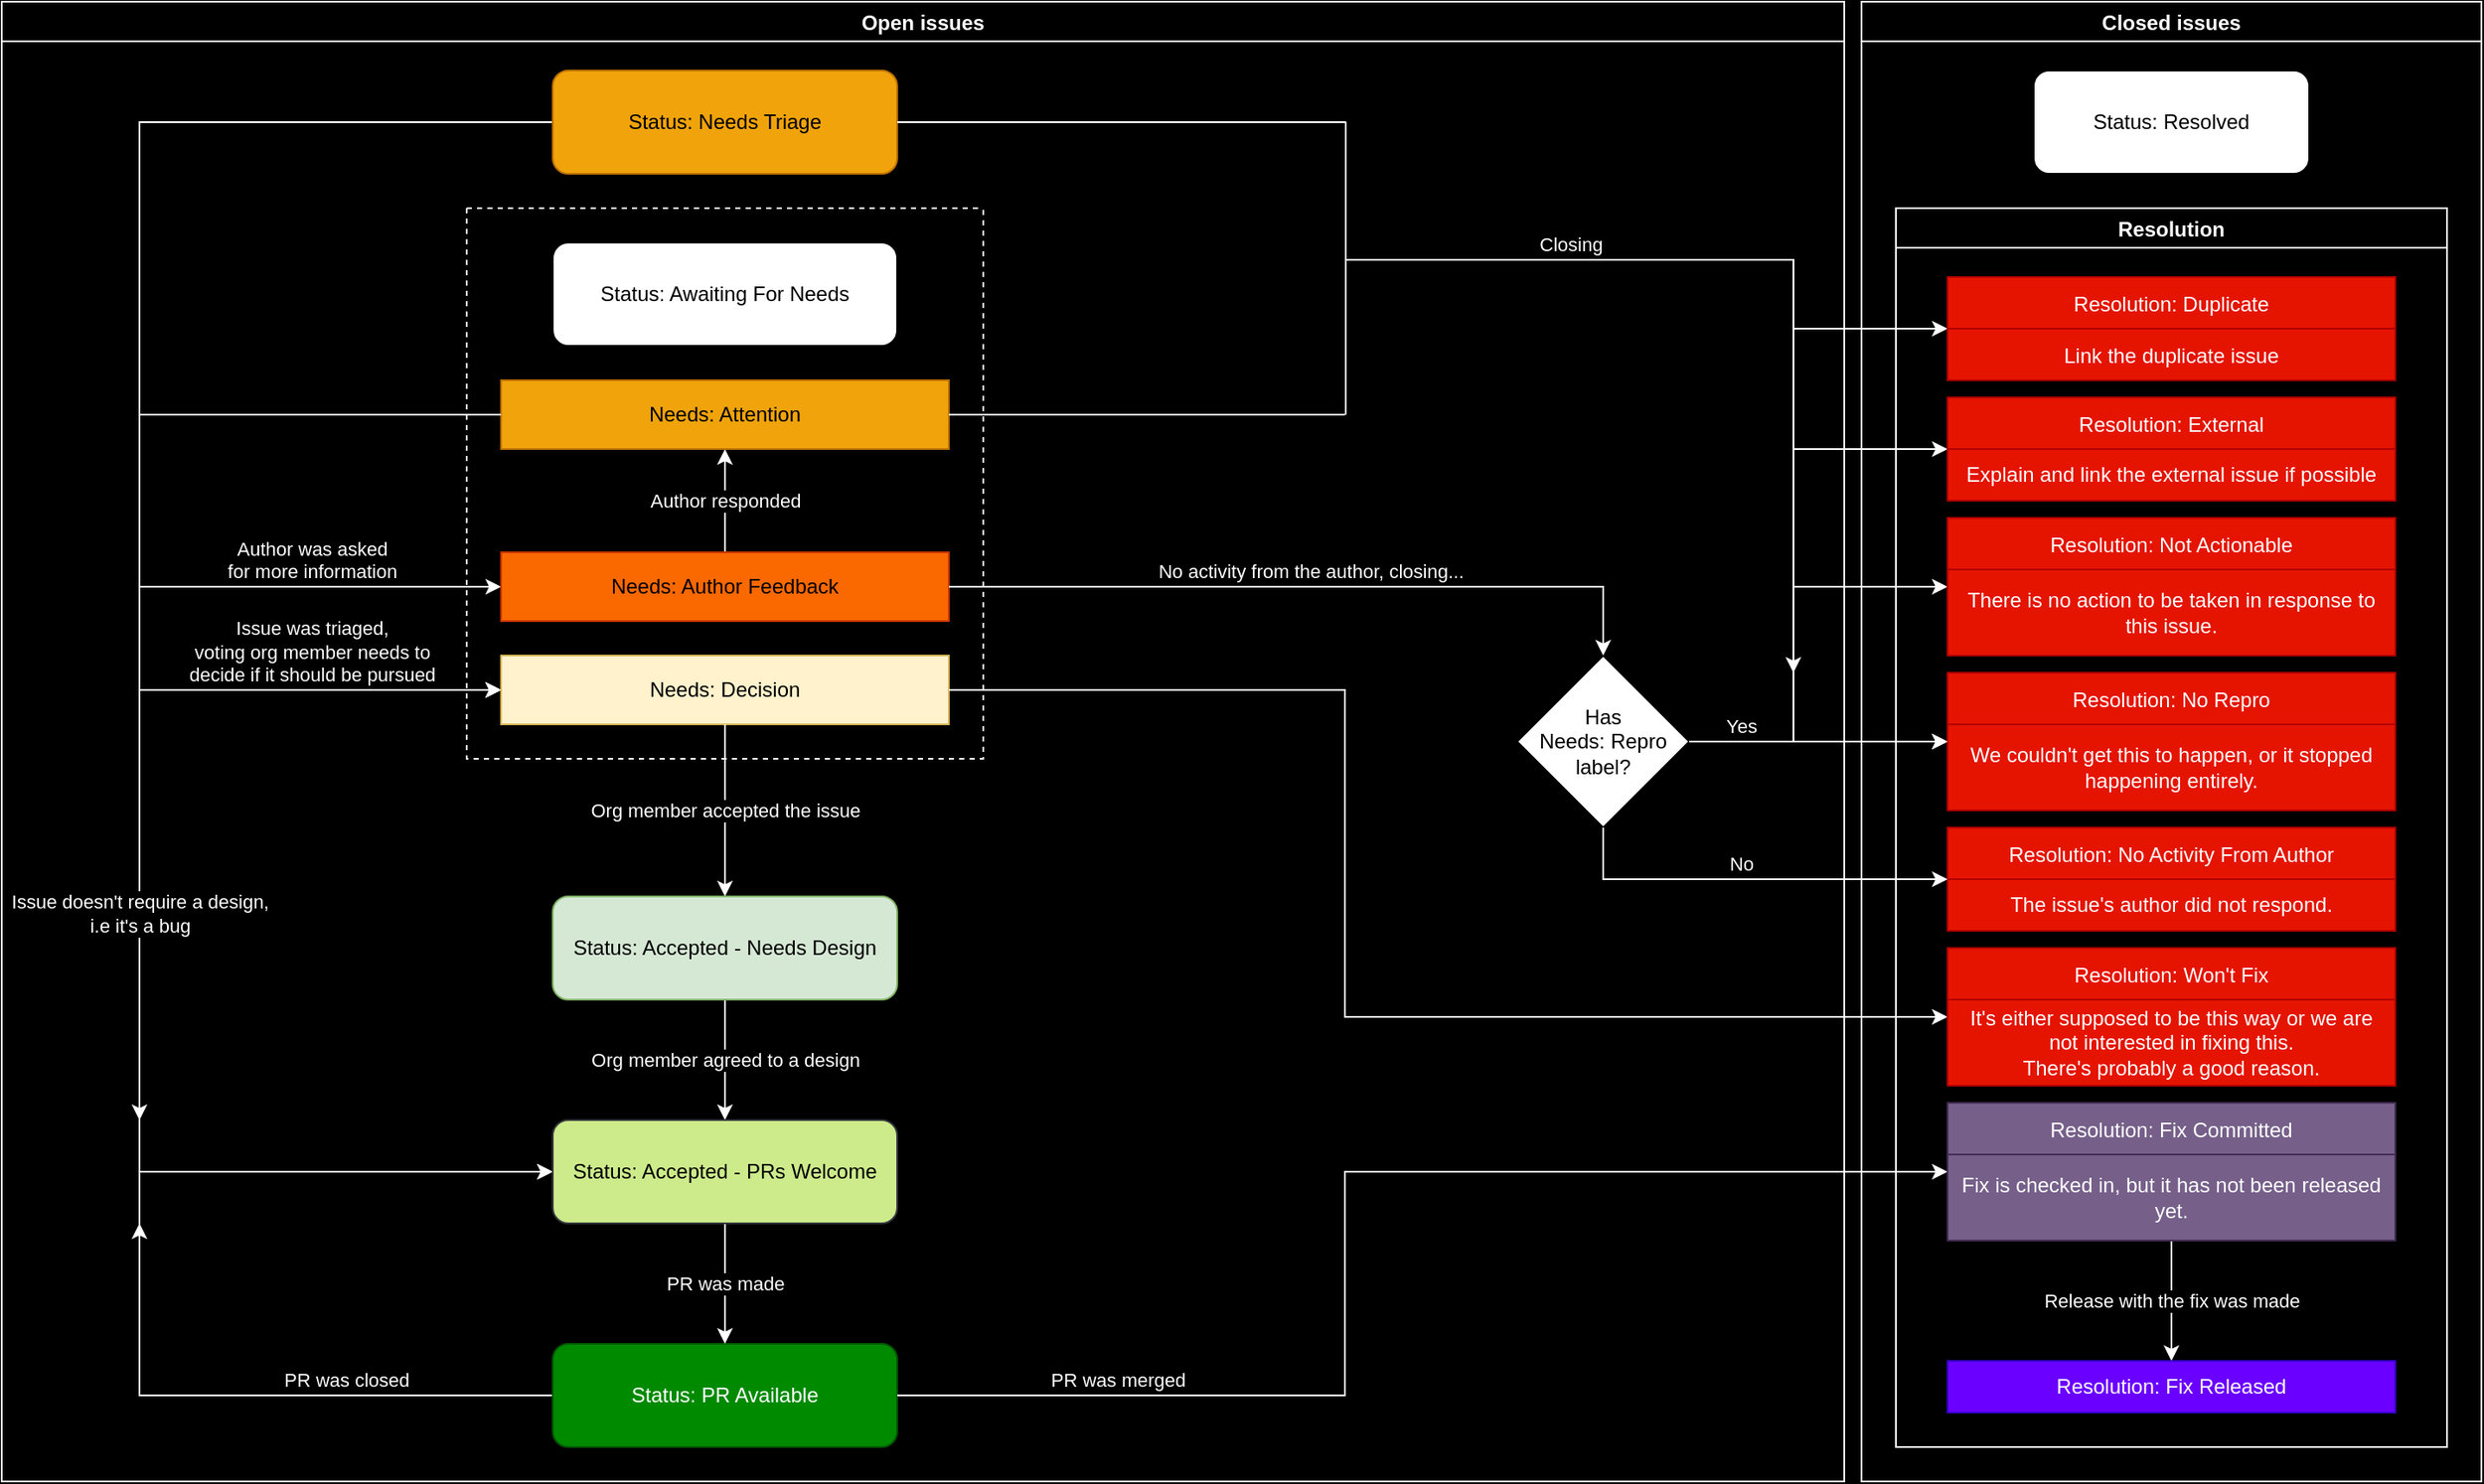 <mxfile compressed="false" version="15.1.3" type="device">
  <diagram id="C5RBs43oDa-KdzZeNtuy" name="Page-1">
    <mxGraphModel dx="2839" dy="685" grid="1" gridSize="10" guides="1" tooltips="1" connect="1" arrows="1" fold="0" page="1" pageScale="1" pageWidth="1654" pageHeight="1169" background="#000000" math="0" shadow="0">
      <root>
        <mxCell id="WIyWlLk6GJQsqaUBKTNV-0" />
        <mxCell id="WIyWlLk6GJQsqaUBKTNV-1" parent="WIyWlLk6GJQsqaUBKTNV-0" />
        <mxCell id="Q3qiTol2W-BpJyJjcWDa-0" value="Open issues" style="swimlane;swimlaneFillColor=none;fillColor=#000000;strokeColor=#FFFFFF;fontColor=#FFFFFF;" parent="WIyWlLk6GJQsqaUBKTNV-1" vertex="1">
          <mxGeometry x="-1550" y="60" width="1070" height="860" as="geometry" />
        </mxCell>
        <mxCell id="Q3qiTol2W-BpJyJjcWDa-254" style="edgeStyle=orthogonalEdgeStyle;rounded=0;orthogonalLoop=1;jettySize=auto;html=1;startArrow=none;startFill=0;endArrow=classic;endFill=1;strokeColor=#FFFFFF;" parent="Q3qiTol2W-BpJyJjcWDa-0" source="Q3qiTol2W-BpJyJjcWDa-3" target="jzrQ2CIO_tDPOhcOli7L-39" edge="1">
          <mxGeometry relative="1" as="geometry">
            <Array as="points">
              <mxPoint x="80" y="70" />
              <mxPoint x="80" y="400" />
            </Array>
            <mxPoint x="280.0" y="380" as="targetPoint" />
          </mxGeometry>
        </mxCell>
        <mxCell id="jzrQ2CIO_tDPOhcOli7L-44" value="" style="swimlane;startSize=0;dashed=1;fillColor=#F0A30A;verticalAlign=top;strokeColor=#FFFFFF;" parent="Q3qiTol2W-BpJyJjcWDa-0" vertex="1">
          <mxGeometry x="270" y="120" width="300" height="320" as="geometry" />
        </mxCell>
        <mxCell id="jzrQ2CIO_tDPOhcOli7L-37" value="Author responded" style="edgeStyle=orthogonalEdgeStyle;rounded=0;orthogonalLoop=1;jettySize=auto;html=1;startArrow=none;startFill=0;endArrow=classic;endFill=1;align=center;labelBackgroundColor=#000000;fontColor=#FFFFFF;strokeColor=#FFFFFF;" parent="jzrQ2CIO_tDPOhcOli7L-44" source="jzrQ2CIO_tDPOhcOli7L-34" target="jzrQ2CIO_tDPOhcOli7L-33" edge="1">
          <mxGeometry relative="1" as="geometry">
            <Array as="points" />
            <mxPoint x="110" y="223" as="sourcePoint" />
            <mxPoint x="109.5" y="153" as="targetPoint" />
          </mxGeometry>
        </mxCell>
        <mxCell id="Q3qiTol2W-BpJyJjcWDa-215" value="Issue was triaged,&lt;br&gt;voting org member needs to&lt;br&gt;decide if it should be pursued" style="edgeStyle=orthogonalEdgeStyle;rounded=0;orthogonalLoop=1;jettySize=auto;html=1;startArrow=none;startFill=0;endArrow=classic;endFill=1;labelBackgroundColor=#000000;jumpStyle=gap;verticalAlign=bottom;fontColor=#FFFFFF;strokeColor=#FFFFFF;" parent="jzrQ2CIO_tDPOhcOli7L-44" source="jzrQ2CIO_tDPOhcOli7L-33" target="jzrQ2CIO_tDPOhcOli7L-39" edge="1">
          <mxGeometry x="0.621" relative="1" as="geometry">
            <Array as="points">
              <mxPoint x="-190" y="120" />
              <mxPoint x="-190" y="280" />
            </Array>
            <mxPoint x="10.0" y="40" as="sourcePoint" />
            <mxPoint x="10.0" y="270" as="targetPoint" />
            <mxPoint as="offset" />
          </mxGeometry>
        </mxCell>
        <mxCell id="Q3qiTol2W-BpJyJjcWDa-214" value="Author was asked&lt;br&gt;for more information" style="edgeStyle=orthogonalEdgeStyle;rounded=0;orthogonalLoop=1;jettySize=auto;startArrow=none;startFill=0;endArrow=classic;endFill=1;labelBackgroundColor=#000000;html=1;verticalAlign=bottom;spacing=2;spacingTop=0;strokeWidth=1;sketch=0;fontColor=#FFFFFF;strokeColor=#FFFFFF;" parent="jzrQ2CIO_tDPOhcOli7L-44" source="jzrQ2CIO_tDPOhcOli7L-33" target="jzrQ2CIO_tDPOhcOli7L-34" edge="1">
          <mxGeometry x="0.577" relative="1" as="geometry">
            <Array as="points">
              <mxPoint x="-190" y="120" />
              <mxPoint x="-190" y="220" />
            </Array>
            <mxPoint x="10.0" y="40" as="sourcePoint" />
            <mxPoint x="10.0" y="170" as="targetPoint" />
            <mxPoint as="offset" />
          </mxGeometry>
        </mxCell>
        <mxCell id="jzrQ2CIO_tDPOhcOli7L-32" value="Status: Awaiting For Needs" style="rounded=1;whiteSpace=wrap;html=1;" parent="jzrQ2CIO_tDPOhcOli7L-44" vertex="1">
          <mxGeometry x="50" y="20" width="200" height="60" as="geometry" />
        </mxCell>
        <mxCell id="jzrQ2CIO_tDPOhcOli7L-33" value="Needs: Attention" style="rounded=0;whiteSpace=wrap;html=1;strokeColor=#BD7000;fillColor=#f0a30a;fontColor=#000000;" parent="jzrQ2CIO_tDPOhcOli7L-44" vertex="1">
          <mxGeometry x="20" y="100" width="260" height="40" as="geometry" />
        </mxCell>
        <mxCell id="jzrQ2CIO_tDPOhcOli7L-34" value="Needs: Author Feedback" style="rounded=0;whiteSpace=wrap;html=1;strokeColor=#C73500;fillColor=#fa6800;fontColor=#000000;" parent="jzrQ2CIO_tDPOhcOli7L-44" vertex="1">
          <mxGeometry x="20" y="200" width="260" height="40" as="geometry" />
        </mxCell>
        <mxCell id="jzrQ2CIO_tDPOhcOli7L-39" value="Needs: Decision" style="rounded=0;whiteSpace=wrap;html=1;strokeColor=#d6b656;fillColor=#fff2cc;" parent="jzrQ2CIO_tDPOhcOli7L-44" vertex="1">
          <mxGeometry x="20" y="260" width="260" height="40" as="geometry" />
        </mxCell>
        <mxCell id="Q3qiTol2W-BpJyJjcWDa-131" value="Org member agreed to a design" style="edgeStyle=orthogonalEdgeStyle;rounded=0;orthogonalLoop=1;jettySize=auto;html=1;startArrow=none;startFill=0;endArrow=classic;endFill=1;labelBackgroundColor=#000000;align=center;labelBorderColor=none;fontColor=#FFFFFF;strokeColor=#FFFFFF;" parent="Q3qiTol2W-BpJyJjcWDa-0" source="Q3qiTol2W-BpJyJjcWDa-104" target="Q3qiTol2W-BpJyJjcWDa-106" edge="1">
          <mxGeometry relative="1" as="geometry">
            <Array as="points">
              <mxPoint x="420" y="590" />
              <mxPoint x="420" y="590" />
            </Array>
          </mxGeometry>
        </mxCell>
        <mxCell id="Q3qiTol2W-BpJyJjcWDa-130" value="Org member accepted the issue" style="edgeStyle=orthogonalEdgeStyle;rounded=0;orthogonalLoop=1;jettySize=auto;html=1;startArrow=none;startFill=0;endArrow=classic;endFill=1;labelBackgroundColor=#000000;align=center;fontColor=#FFFFFF;strokeColor=#FFFFFF;" parent="Q3qiTol2W-BpJyJjcWDa-0" source="jzrQ2CIO_tDPOhcOli7L-39" target="Q3qiTol2W-BpJyJjcWDa-104" edge="1">
          <mxGeometry relative="1" as="geometry">
            <mxPoint x="380.0" y="410" as="sourcePoint" />
          </mxGeometry>
        </mxCell>
        <mxCell id="Q3qiTol2W-BpJyJjcWDa-255" style="edgeStyle=orthogonalEdgeStyle;rounded=0;orthogonalLoop=1;jettySize=auto;html=1;startArrow=none;startFill=0;endArrow=classic;endFill=1;strokeColor=#FFFFFF;" parent="Q3qiTol2W-BpJyJjcWDa-0" source="Q3qiTol2W-BpJyJjcWDa-3" target="jzrQ2CIO_tDPOhcOli7L-39" edge="1">
          <mxGeometry relative="1" as="geometry">
            <Array as="points">
              <mxPoint x="80" y="70" />
              <mxPoint x="80" y="400" />
            </Array>
            <mxPoint x="280.0" y="380" as="targetPoint" />
          </mxGeometry>
        </mxCell>
        <mxCell id="3FdBOQNyyEDkdMjbaW7A-5" value="" style="endArrow=classic;html=1;strokeColor=#FFFFFF;" parent="Q3qiTol2W-BpJyJjcWDa-0" edge="1">
          <mxGeometry width="50" height="50" relative="1" as="geometry">
            <mxPoint x="80" y="750" as="sourcePoint" />
            <mxPoint x="80" y="710" as="targetPoint" />
          </mxGeometry>
        </mxCell>
        <mxCell id="pXcZXXnZQTXNqlQjNHCz-4" value="" style="endArrow=classic;html=1;strokeColor=#FFFFFF;" parent="Q3qiTol2W-BpJyJjcWDa-0" edge="1">
          <mxGeometry width="50" height="50" relative="1" as="geometry">
            <mxPoint x="80" y="600" as="sourcePoint" />
            <mxPoint x="80" y="650" as="targetPoint" />
          </mxGeometry>
        </mxCell>
        <mxCell id="Q3qiTol2W-BpJyJjcWDa-244" style="edgeStyle=orthogonalEdgeStyle;rounded=0;orthogonalLoop=1;jettySize=auto;html=1;startArrow=none;startFill=0;endArrow=classic;endFill=1;strokeColor=#FFFFFF;" parent="Q3qiTol2W-BpJyJjcWDa-0" source="Q3qiTol2W-BpJyJjcWDa-3" target="Q3qiTol2W-BpJyJjcWDa-106" edge="1">
          <mxGeometry relative="1" as="geometry">
            <Array as="points">
              <mxPoint x="80" y="70" />
              <mxPoint x="80" y="680" />
            </Array>
          </mxGeometry>
        </mxCell>
        <mxCell id="Q3qiTol2W-BpJyJjcWDa-216" value="Issue doesn&#39;t require a design,&lt;br&gt;i.e it&#39;s a bug" style="edgeStyle=orthogonalEdgeStyle;rounded=0;orthogonalLoop=1;jettySize=auto;html=1;startArrow=none;startFill=0;endArrow=classic;endFill=1;verticalAlign=middle;align=center;labelBackgroundColor=#000000;fontColor=#FFFFFF;strokeColor=#FFFFFF;" parent="Q3qiTol2W-BpJyJjcWDa-0" source="jzrQ2CIO_tDPOhcOli7L-33" target="Q3qiTol2W-BpJyJjcWDa-106" edge="1">
          <mxGeometry x="0.124" relative="1" as="geometry">
            <Array as="points">
              <mxPoint x="80" y="240" />
              <mxPoint x="80" y="680" />
            </Array>
            <mxPoint x="280.0" y="150" as="sourcePoint" />
            <mxPoint as="offset" />
          </mxGeometry>
        </mxCell>
        <mxCell id="pXcZXXnZQTXNqlQjNHCz-5" value="PR was closed" style="edgeStyle=orthogonalEdgeStyle;rounded=0;orthogonalLoop=1;jettySize=auto;html=1;sourcePerimeterSpacing=0;targetPerimeterSpacing=0;shadow=0;sketch=0;endArrow=none;endFill=0;align=center;labelBackgroundColor=#000000;fontColor=#FFFFFF;strokeColor=#FFFFFF;verticalAlign=bottom;" parent="Q3qiTol2W-BpJyJjcWDa-0" source="Q3qiTol2W-BpJyJjcWDa-90" target="Q3qiTol2W-BpJyJjcWDa-106" edge="1">
          <mxGeometry x="-0.607" relative="1" as="geometry">
            <mxPoint x="140" y="640" as="targetPoint" />
            <Array as="points">
              <mxPoint x="80" y="810" />
              <mxPoint x="80" y="680" />
            </Array>
            <mxPoint as="offset" />
          </mxGeometry>
        </mxCell>
        <mxCell id="Q3qiTol2W-BpJyJjcWDa-3" value="Status: Needs Triage" style="rounded=1;whiteSpace=wrap;html=1;fillColor=#f0a30a;strokeColor=#BD7000;fontColor=#000000;" parent="Q3qiTol2W-BpJyJjcWDa-0" vertex="1">
          <mxGeometry x="320" y="40" width="200" height="60" as="geometry" />
        </mxCell>
        <mxCell id="Q3qiTol2W-BpJyJjcWDa-74" style="edgeStyle=orthogonalEdgeStyle;rounded=0;orthogonalLoop=1;jettySize=auto;html=1;exitX=0.5;exitY=1;exitDx=0;exitDy=0;startArrow=none;startFill=0;endArrow=none;endFill=0;strokeColor=#000000;" parent="Q3qiTol2W-BpJyJjcWDa-0" edge="1">
          <mxGeometry relative="1" as="geometry">
            <mxPoint x="380.0" y="184" as="sourcePoint" />
            <mxPoint x="380.0" y="184" as="targetPoint" />
          </mxGeometry>
        </mxCell>
        <mxCell id="Q3qiTol2W-BpJyJjcWDa-90" value="Status: PR Available" style="rounded=1;whiteSpace=wrap;html=1;strokeColor=#005700;fontColor=#ffffff;fillColor=#008a00;" parent="Q3qiTol2W-BpJyJjcWDa-0" vertex="1">
          <mxGeometry x="320" y="780" width="200" height="60" as="geometry" />
        </mxCell>
        <mxCell id="Q3qiTol2W-BpJyJjcWDa-104" value="Status: Accepted - Needs Design" style="rounded=1;whiteSpace=wrap;html=1;fillColor=#d5e8d4;strokeColor=#82b366;" parent="Q3qiTol2W-BpJyJjcWDa-0" vertex="1">
          <mxGeometry x="320" y="520" width="200" height="60" as="geometry" />
        </mxCell>
        <mxCell id="FYPmYQ2dvO4enf-8tB41-0" value="PR was made" style="edgeStyle=orthogonalEdgeStyle;rounded=0;orthogonalLoop=1;jettySize=auto;html=1;strokeColor=#FFFFFF;labelBackgroundColor=#000000;fontColor=#FFFFFF;" parent="Q3qiTol2W-BpJyJjcWDa-0" source="Q3qiTol2W-BpJyJjcWDa-106" target="Q3qiTol2W-BpJyJjcWDa-90" edge="1">
          <mxGeometry relative="1" as="geometry" />
        </mxCell>
        <mxCell id="Q3qiTol2W-BpJyJjcWDa-106" value="Status: Accepted - PRs Welcome" style="rounded=1;whiteSpace=wrap;html=1;fillColor=#cdeb8b;strokeColor=#36393d;" parent="Q3qiTol2W-BpJyJjcWDa-0" vertex="1">
          <mxGeometry x="320" y="650" width="200" height="60" as="geometry" />
        </mxCell>
        <mxCell id="jzrQ2CIO_tDPOhcOli7L-7" value="Has&lt;br&gt;Needs: Repro&lt;br&gt;label?" style="rhombus;whiteSpace=wrap;html=1;" parent="Q3qiTol2W-BpJyJjcWDa-0" vertex="1">
          <mxGeometry x="880" y="380" width="100" height="100" as="geometry" />
        </mxCell>
        <mxCell id="jzrQ2CIO_tDPOhcOli7L-8" value="No activity from the author, closing..." style="edgeStyle=orthogonalEdgeStyle;rounded=0;orthogonalLoop=1;jettySize=auto;html=1;verticalAlign=bottom;labelBackgroundColor=#000000;fontColor=#FFFFFF;strokeColor=#FFFFFF;" parent="Q3qiTol2W-BpJyJjcWDa-0" source="jzrQ2CIO_tDPOhcOli7L-34" target="jzrQ2CIO_tDPOhcOli7L-7" edge="1">
          <mxGeometry relative="1" as="geometry">
            <mxPoint x="560" y="280" as="sourcePoint" />
          </mxGeometry>
        </mxCell>
        <mxCell id="Q3qiTol2W-BpJyJjcWDa-193" style="edgeStyle=orthogonalEdgeStyle;rounded=0;orthogonalLoop=1;jettySize=auto;html=1;startArrow=none;startFill=0;endArrow=classic;endFill=1;strokeColor=#FFFFFF;" parent="WIyWlLk6GJQsqaUBKTNV-1" source="jzrQ2CIO_tDPOhcOli7L-39" target="Q3qiTol2W-BpJyJjcWDa-44" edge="1">
          <mxGeometry relative="1" as="geometry">
            <Array as="points">
              <mxPoint x="-770" y="460" />
              <mxPoint x="-770" y="650" />
            </Array>
            <mxPoint x="-990" y="440" as="sourcePoint" />
          </mxGeometry>
        </mxCell>
        <mxCell id="Q3qiTol2W-BpJyJjcWDa-168" value="PR was merged" style="edgeStyle=orthogonalEdgeStyle;rounded=0;orthogonalLoop=1;jettySize=auto;html=1;startArrow=none;startFill=0;endArrow=classic;endFill=1;labelBackgroundColor=#000000;verticalAlign=bottom;fontColor=#FFFFFF;strokeColor=#FFFFFF;" parent="WIyWlLk6GJQsqaUBKTNV-1" source="Q3qiTol2W-BpJyJjcWDa-90" target="Q3qiTol2W-BpJyJjcWDa-32" edge="1">
          <mxGeometry x="-0.653" relative="1" as="geometry">
            <Array as="points">
              <mxPoint x="-770" y="870" />
              <mxPoint x="-770" y="740" />
            </Array>
            <mxPoint x="-500" y="699" as="targetPoint" />
            <mxPoint x="-1" as="offset" />
          </mxGeometry>
        </mxCell>
        <mxCell id="jzrQ2CIO_tDPOhcOli7L-20" style="edgeStyle=orthogonalEdgeStyle;rounded=0;orthogonalLoop=1;jettySize=auto;html=1;endArrow=classic;endFill=1;strokeColor=#FFFFFF;" parent="WIyWlLk6GJQsqaUBKTNV-1" source="jzrQ2CIO_tDPOhcOli7L-14" target="jzrQ2CIO_tDPOhcOli7L-0" edge="1">
          <mxGeometry relative="1" as="geometry">
            <Array as="points">
              <mxPoint x="-509" y="400" />
            </Array>
          </mxGeometry>
        </mxCell>
        <mxCell id="jzrQ2CIO_tDPOhcOli7L-48" value="" style="endArrow=classic;html=1;strokeColor=#FFFFFF;" parent="WIyWlLk6GJQsqaUBKTNV-1" edge="1">
          <mxGeometry width="50" height="50" relative="1" as="geometry">
            <mxPoint x="-509.55" y="400" as="sourcePoint" />
            <mxPoint x="-509.55" y="450" as="targetPoint" />
          </mxGeometry>
        </mxCell>
        <mxCell id="jzrQ2CIO_tDPOhcOli7L-14" value="" style="swimlane;startSize=0;labelBackgroundColor=none;swimlaneFillColor=#FFFFFF;gradientColor=#ffffff;fillColor=none;strokeColor=none;" parent="WIyWlLk6GJQsqaUBKTNV-1" vertex="1">
          <mxGeometry x="-510" y="210" width="1" height="110" as="geometry" />
        </mxCell>
        <mxCell id="jzrQ2CIO_tDPOhcOli7L-19" style="edgeStyle=orthogonalEdgeStyle;rounded=0;orthogonalLoop=1;jettySize=auto;html=1;endArrow=classic;endFill=1;strokeColor=#FFFFFF;" parent="WIyWlLk6GJQsqaUBKTNV-1" source="jzrQ2CIO_tDPOhcOli7L-14" target="Q3qiTol2W-BpJyJjcWDa-38" edge="1">
          <mxGeometry relative="1" as="geometry">
            <Array as="points">
              <mxPoint x="-509" y="490" />
            </Array>
          </mxGeometry>
        </mxCell>
        <mxCell id="jzrQ2CIO_tDPOhcOli7L-17" style="edgeStyle=orthogonalEdgeStyle;rounded=0;orthogonalLoop=1;jettySize=auto;html=1;strokeColor=#FFFFFF;" parent="WIyWlLk6GJQsqaUBKTNV-1" source="jzrQ2CIO_tDPOhcOli7L-14" target="Q3qiTol2W-BpJyJjcWDa-28" edge="1">
          <mxGeometry relative="1" as="geometry">
            <Array as="points">
              <mxPoint x="-480" y="320" />
              <mxPoint x="-480" y="320" />
            </Array>
          </mxGeometry>
        </mxCell>
        <mxCell id="jzrQ2CIO_tDPOhcOli7L-16" style="edgeStyle=orthogonalEdgeStyle;rounded=0;orthogonalLoop=1;jettySize=auto;html=1;strokeColor=#FFFFFF;" parent="WIyWlLk6GJQsqaUBKTNV-1" source="jzrQ2CIO_tDPOhcOli7L-14" target="Q3qiTol2W-BpJyJjcWDa-22" edge="1">
          <mxGeometry relative="1" as="geometry">
            <Array as="points">
              <mxPoint x="-480" y="250" />
              <mxPoint x="-480" y="250" />
            </Array>
          </mxGeometry>
        </mxCell>
        <mxCell id="jzrQ2CIO_tDPOhcOli7L-18" value="Closing" style="edgeStyle=orthogonalEdgeStyle;rounded=0;orthogonalLoop=1;jettySize=auto;html=1;endArrow=none;endFill=0;verticalAlign=bottom;labelBackgroundColor=#000000;fontColor=#FFFFFF;labelBorderColor=none;strokeColor=#FFFFFF;" parent="WIyWlLk6GJQsqaUBKTNV-1" source="C_IROCcxeMfdCDhZcQOV-7" edge="1">
          <mxGeometry relative="1" as="geometry">
            <mxPoint x="-509" y="210" as="targetPoint" />
            <Array as="points">
              <mxPoint x="-509" y="210" />
            </Array>
          </mxGeometry>
        </mxCell>
        <mxCell id="C_IROCcxeMfdCDhZcQOV-22" style="edgeStyle=orthogonalEdgeStyle;rounded=0;orthogonalLoop=1;jettySize=auto;html=1;endArrow=none;endFill=0;entryX=0.75;entryY=0;entryDx=0;entryDy=0;strokeColor=#FFFFFF;" parent="WIyWlLk6GJQsqaUBKTNV-1" source="Q3qiTol2W-BpJyJjcWDa-3" target="C_IROCcxeMfdCDhZcQOV-7" edge="1">
          <mxGeometry relative="1" as="geometry">
            <Array as="points">
              <mxPoint x="-780" y="130" />
              <mxPoint x="-780" y="130" />
            </Array>
            <mxPoint x="-660" y="100" as="targetPoint" />
          </mxGeometry>
        </mxCell>
        <mxCell id="C_IROCcxeMfdCDhZcQOV-7" value="" style="swimlane;startSize=0;labelBackgroundColor=none;swimlaneFillColor=#FFFFFF;gradientColor=#ffffff;fillColor=none;strokeColor=none;" parent="WIyWlLk6GJQsqaUBKTNV-1" vertex="1">
          <mxGeometry x="-770" y="130" width="1" height="170" as="geometry" />
        </mxCell>
        <mxCell id="C_IROCcxeMfdCDhZcQOV-23" style="edgeStyle=orthogonalEdgeStyle;rounded=0;orthogonalLoop=1;jettySize=auto;html=1;endArrow=none;endFill=0;entryX=0;entryY=1;entryDx=0;entryDy=0;strokeColor=#FFFFFF;" parent="WIyWlLk6GJQsqaUBKTNV-1" source="jzrQ2CIO_tDPOhcOli7L-33" target="C_IROCcxeMfdCDhZcQOV-7" edge="1">
          <mxGeometry relative="1" as="geometry">
            <mxPoint x="-990" y="210" as="sourcePoint" />
            <mxPoint x="-740" y="260" as="targetPoint" />
            <Array as="points">
              <mxPoint x="-800" y="300" />
              <mxPoint x="-800" y="300" />
            </Array>
          </mxGeometry>
        </mxCell>
        <mxCell id="Q3qiTol2W-BpJyJjcWDa-8" value="Closed issues" style="swimlane;strokeColor=#FFFFFF;fillColor=#000000;fontColor=#FFFFFF;" parent="WIyWlLk6GJQsqaUBKTNV-1" vertex="1">
          <mxGeometry x="-470" y="60" width="360" height="860" as="geometry" />
        </mxCell>
        <mxCell id="Q3qiTol2W-BpJyJjcWDa-12" value="Status: Resolved" style="rounded=1;whiteSpace=wrap;html=1;" parent="Q3qiTol2W-BpJyJjcWDa-8" vertex="1">
          <mxGeometry x="100" y="40" width="160" height="60" as="geometry" />
        </mxCell>
        <mxCell id="Q3qiTol2W-BpJyJjcWDa-18" value="Resolution" style="swimlane;fontColor=#FFFFFF;fillColor=#000000;strokeColor=#FFFFFF;" parent="Q3qiTol2W-BpJyJjcWDa-8" vertex="1">
          <mxGeometry x="20" y="120" width="320" height="720" as="geometry" />
        </mxCell>
        <mxCell id="Q3qiTol2W-BpJyJjcWDa-37" value="Release with the fix was made" style="edgeStyle=orthogonalEdgeStyle;rounded=0;orthogonalLoop=1;jettySize=auto;html=1;entryX=0.5;entryY=0;entryDx=0;entryDy=0;labelBackgroundColor=#000000;align=center;fontColor=#FFFFFF;strokeColor=#FFFFFF;" parent="Q3qiTol2W-BpJyJjcWDa-18" source="Q3qiTol2W-BpJyJjcWDa-32" target="Q3qiTol2W-BpJyJjcWDa-36" edge="1">
          <mxGeometry relative="1" as="geometry" />
        </mxCell>
        <mxCell id="Q3qiTol2W-BpJyJjcWDa-22" value="Resolution: Duplicate" style="swimlane;fontStyle=0;childLayout=stackLayout;horizontal=1;startSize=30;horizontalStack=0;resizeParent=1;resizeParentMax=0;resizeLast=0;collapsible=1;marginBottom=0;swimlaneLine=1;fillColor=#e51400;strokeColor=#B20000;fontColor=#ffffff;" parent="Q3qiTol2W-BpJyJjcWDa-18" vertex="1">
          <mxGeometry x="30" y="40" width="260" height="60" as="geometry" />
        </mxCell>
        <mxCell id="Q3qiTol2W-BpJyJjcWDa-23" value="Link the duplicate issue" style="text;strokeColor=#B20000;fillColor=#e51400;align=center;verticalAlign=middle;spacingLeft=4;spacingRight=4;overflow=hidden;rotatable=0;points=[[0,0.5],[1,0.5]];portConstraint=eastwest;fontColor=#ffffff;" parent="Q3qiTol2W-BpJyJjcWDa-22" vertex="1">
          <mxGeometry y="30" width="260" height="30" as="geometry" />
        </mxCell>
        <mxCell id="Q3qiTol2W-BpJyJjcWDa-28" value="Resolution: External" style="swimlane;fontStyle=0;childLayout=stackLayout;horizontal=1;startSize=30;horizontalStack=0;resizeParent=1;resizeParentMax=0;resizeLast=0;collapsible=1;marginBottom=0;spacing=2;verticalAlign=middle;labelPosition=center;verticalLabelPosition=middle;align=center;fillColor=#e51400;strokeColor=#B20000;fontColor=#ffffff;" parent="Q3qiTol2W-BpJyJjcWDa-18" vertex="1">
          <mxGeometry x="30" y="110" width="260" height="60" as="geometry" />
        </mxCell>
        <mxCell id="Q3qiTol2W-BpJyJjcWDa-29" value="Explain and link the external issue if possible" style="text;strokeColor=#B20000;fillColor=#e51400;align=center;verticalAlign=middle;spacingLeft=4;spacingRight=4;overflow=hidden;rotatable=0;points=[[0,0.5],[1,0.5]];portConstraint=eastwest;whiteSpace=wrap;fontColor=#ffffff;" parent="Q3qiTol2W-BpJyJjcWDa-28" vertex="1">
          <mxGeometry y="30" width="260" height="30" as="geometry" />
        </mxCell>
        <mxCell id="Q3qiTol2W-BpJyJjcWDa-38" value="Resolution: No Repro" style="swimlane;fontStyle=0;childLayout=stackLayout;horizontal=1;startSize=30;horizontalStack=0;resizeParent=1;resizeParentMax=0;resizeLast=0;collapsible=1;marginBottom=0;spacing=2;verticalAlign=middle;labelPosition=center;verticalLabelPosition=middle;align=center;fillColor=#e51400;strokeColor=#B20000;fontColor=#ffffff;" parent="Q3qiTol2W-BpJyJjcWDa-18" vertex="1">
          <mxGeometry x="30" y="270" width="260" height="80" as="geometry" />
        </mxCell>
        <mxCell id="Q3qiTol2W-BpJyJjcWDa-39" value="We couldn&#39;t get this to happen, or it stopped happening entirely." style="text;strokeColor=#B20000;fillColor=#e51400;align=center;verticalAlign=middle;spacingLeft=4;spacingRight=4;overflow=hidden;rotatable=0;points=[[0,0.5],[1,0.5]];portConstraint=eastwest;whiteSpace=wrap;fontColor=#ffffff;" parent="Q3qiTol2W-BpJyJjcWDa-38" vertex="1">
          <mxGeometry y="30" width="260" height="50" as="geometry" />
        </mxCell>
        <mxCell id="Q3qiTol2W-BpJyJjcWDa-43" value="Resolution: Won&#39;t Fix" style="swimlane;fontStyle=0;childLayout=stackLayout;horizontal=1;startSize=30;horizontalStack=0;resizeParent=1;resizeParentMax=0;resizeLast=0;collapsible=1;marginBottom=0;spacing=2;verticalAlign=middle;labelPosition=center;verticalLabelPosition=middle;align=center;fillColor=#e51400;strokeColor=#B20000;fontColor=#ffffff;" parent="Q3qiTol2W-BpJyJjcWDa-18" vertex="1">
          <mxGeometry x="30" y="430" width="260" height="80" as="geometry" />
        </mxCell>
        <mxCell id="Q3qiTol2W-BpJyJjcWDa-44" value="It&#39;s either supposed to be this way or we are not interested in fixing this.&#xa;There&#39;s probably a good reason." style="text;strokeColor=#B20000;fillColor=#e51400;align=center;verticalAlign=middle;spacingLeft=4;spacingRight=4;overflow=hidden;rotatable=0;points=[[0,0.5],[1,0.5]];portConstraint=eastwest;whiteSpace=wrap;fontColor=#ffffff;" parent="Q3qiTol2W-BpJyJjcWDa-43" vertex="1">
          <mxGeometry y="30" width="260" height="50" as="geometry" />
        </mxCell>
        <mxCell id="Q3qiTol2W-BpJyJjcWDa-32" value="Resolution: Fix Committed" style="swimlane;fontStyle=0;childLayout=stackLayout;horizontal=1;startSize=30;horizontalStack=0;resizeParent=1;resizeParentMax=0;resizeLast=0;collapsible=1;marginBottom=0;spacing=2;verticalAlign=middle;labelPosition=center;verticalLabelPosition=middle;align=center;strokeColor=#432D57;fontColor=#ffffff;fillColor=#76608a;" parent="Q3qiTol2W-BpJyJjcWDa-18" vertex="1">
          <mxGeometry x="30" y="520" width="260" height="80" as="geometry" />
        </mxCell>
        <mxCell id="Q3qiTol2W-BpJyJjcWDa-33" value="Fix is checked in, but it has not been released yet." style="text;strokeColor=#432D57;align=center;verticalAlign=middle;spacingLeft=4;spacingRight=4;overflow=hidden;rotatable=0;points=[[0,0.5],[1,0.5]];portConstraint=eastwest;whiteSpace=wrap;fontColor=#ffffff;fillColor=#76608a;" parent="Q3qiTol2W-BpJyJjcWDa-32" vertex="1">
          <mxGeometry y="30" width="260" height="50" as="geometry" />
        </mxCell>
        <mxCell id="Q3qiTol2W-BpJyJjcWDa-36" value="Resolution: Fix Released" style="rounded=0;whiteSpace=wrap;html=1;strokeColor=#3700CC;fillColor=#6a00ff;fontColor=#ffffff;" parent="Q3qiTol2W-BpJyJjcWDa-18" vertex="1">
          <mxGeometry x="30" y="670" width="260" height="30" as="geometry" />
        </mxCell>
        <mxCell id="jzrQ2CIO_tDPOhcOli7L-0" value="Resolution: Not Actionable" style="swimlane;fontStyle=0;childLayout=stackLayout;horizontal=1;startSize=30;horizontalStack=0;resizeParent=1;resizeParentMax=0;resizeLast=0;collapsible=1;marginBottom=0;spacing=2;verticalAlign=middle;labelPosition=center;verticalLabelPosition=middle;align=center;fillColor=#e51400;strokeColor=#B20000;fontColor=#ffffff;" parent="Q3qiTol2W-BpJyJjcWDa-18" vertex="1">
          <mxGeometry x="30" y="180" width="260" height="80" as="geometry" />
        </mxCell>
        <mxCell id="jzrQ2CIO_tDPOhcOli7L-1" value="There is no action to be taken in response to this issue." style="text;strokeColor=#B20000;fillColor=#e51400;align=center;verticalAlign=middle;spacingLeft=4;spacingRight=4;overflow=hidden;rotatable=0;points=[[0,0.5],[1,0.5]];portConstraint=eastwest;whiteSpace=wrap;fontColor=#ffffff;" parent="jzrQ2CIO_tDPOhcOli7L-0" vertex="1">
          <mxGeometry y="30" width="260" height="50" as="geometry" />
        </mxCell>
        <mxCell id="yPEqSrrTIlgRAPf6M2gm-5" value="Resolution: No Activity From Author" style="swimlane;fontStyle=0;childLayout=stackLayout;horizontal=1;startSize=30;horizontalStack=0;resizeParent=1;resizeParentMax=0;resizeLast=0;collapsible=1;marginBottom=0;spacing=2;verticalAlign=middle;labelPosition=center;verticalLabelPosition=middle;align=center;fillColor=#e51400;strokeColor=#B20000;fontColor=#ffffff;" vertex="1" parent="Q3qiTol2W-BpJyJjcWDa-18">
          <mxGeometry x="30" y="360" width="260" height="60" as="geometry" />
        </mxCell>
        <mxCell id="yPEqSrrTIlgRAPf6M2gm-6" value="The issue&#39;s author did not respond." style="text;strokeColor=#B20000;fillColor=#e51400;align=center;verticalAlign=middle;spacingLeft=4;spacingRight=4;overflow=hidden;rotatable=0;points=[[0,0.5],[1,0.5]];portConstraint=eastwest;whiteSpace=wrap;fontColor=#ffffff;" vertex="1" parent="yPEqSrrTIlgRAPf6M2gm-5">
          <mxGeometry y="30" width="260" height="30" as="geometry" />
        </mxCell>
        <mxCell id="yPEqSrrTIlgRAPf6M2gm-8" value="Yes" style="edgeStyle=orthogonalEdgeStyle;rounded=0;orthogonalLoop=1;jettySize=auto;html=1;endArrow=classic;endFill=1;strokeColor=#FFFFFF;verticalAlign=bottom;fontColor=#FFFFFF;labelBackgroundColor=#000000;" edge="1" parent="WIyWlLk6GJQsqaUBKTNV-1" source="jzrQ2CIO_tDPOhcOli7L-7" target="Q3qiTol2W-BpJyJjcWDa-38">
          <mxGeometry x="-0.6" relative="1" as="geometry">
            <mxPoint as="offset" />
          </mxGeometry>
        </mxCell>
        <mxCell id="yPEqSrrTIlgRAPf6M2gm-9" value="No" style="edgeStyle=orthogonalEdgeStyle;rounded=0;orthogonalLoop=1;jettySize=auto;html=1;endArrow=classic;endFill=1;strokeColor=#FFFFFF;fontColor=#FFFFFF;labelBackgroundColor=#000000;verticalAlign=bottom;" edge="1" parent="WIyWlLk6GJQsqaUBKTNV-1" source="jzrQ2CIO_tDPOhcOli7L-7" target="yPEqSrrTIlgRAPf6M2gm-5">
          <mxGeometry x="-0.043" relative="1" as="geometry">
            <Array as="points">
              <mxPoint x="-620" y="570" />
            </Array>
            <mxPoint as="offset" />
          </mxGeometry>
        </mxCell>
      </root>
    </mxGraphModel>
  </diagram>
</mxfile>
